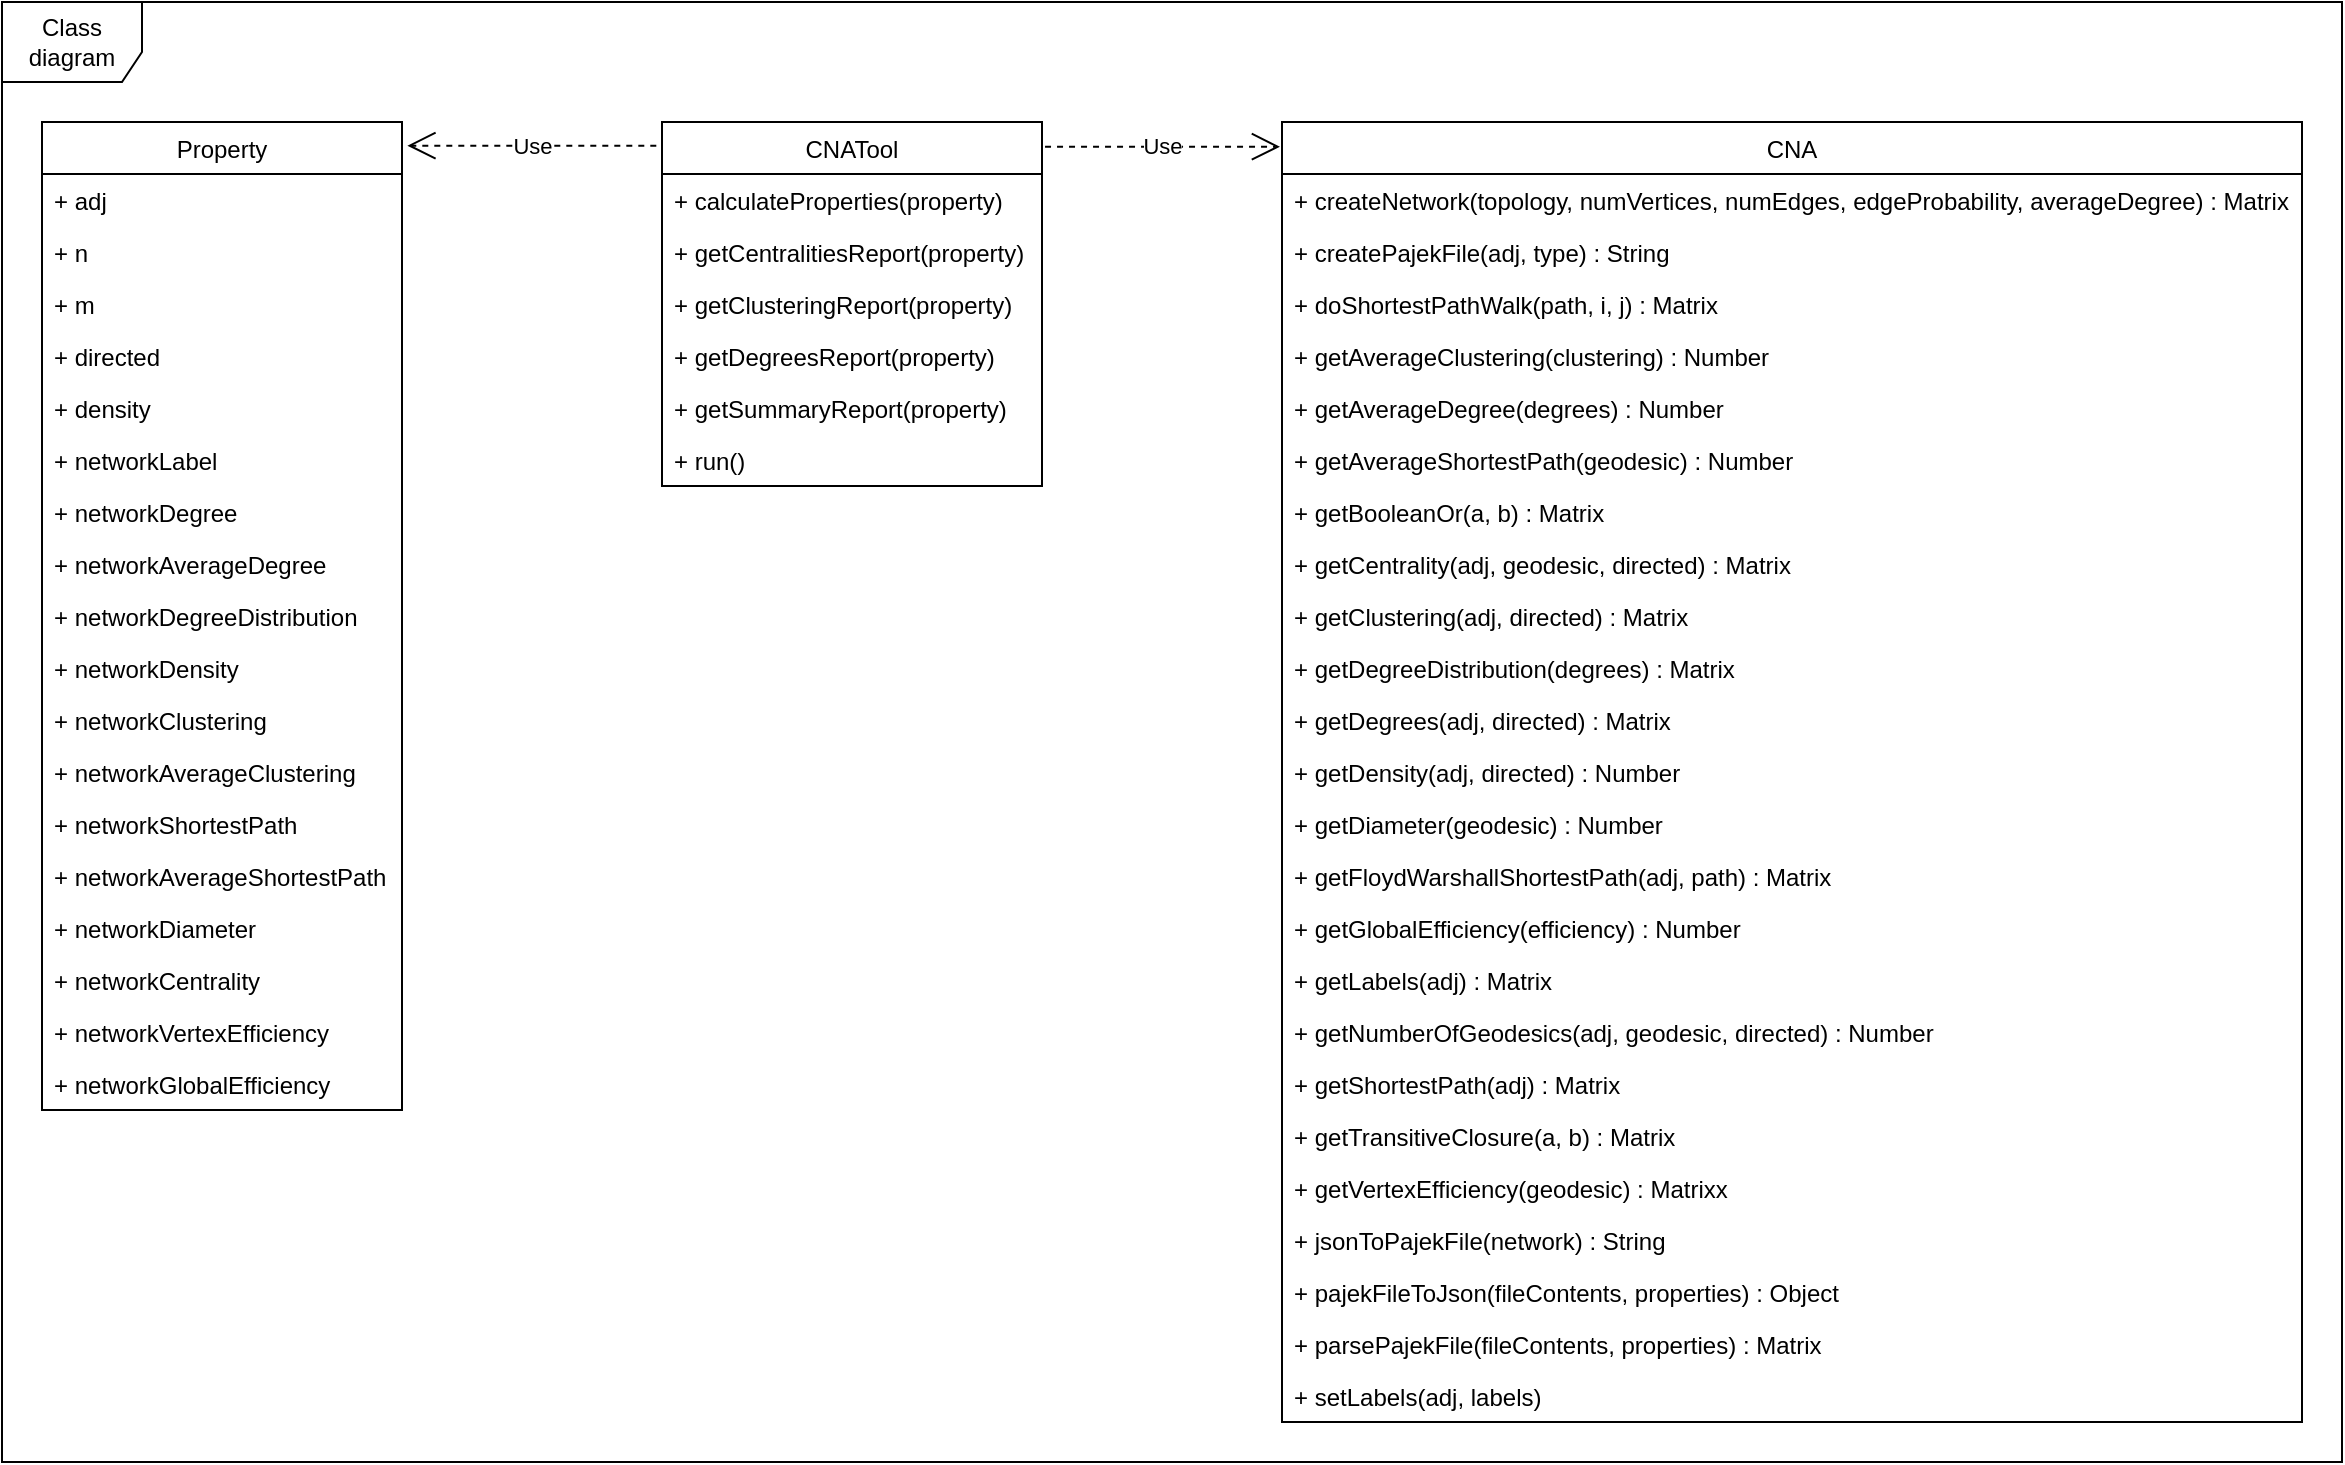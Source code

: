 <mxfile version="13.10.1" type="google"><diagram id="NkVquwhvdha39RtuEEYm" name="Page-1"><mxGraphModel dx="1396" dy="1016" grid="1" gridSize="10" guides="1" tooltips="1" connect="1" arrows="1" fold="1" page="1" pageScale="1" pageWidth="827" pageHeight="1169" math="0" shadow="0"><root><mxCell id="0"/><mxCell id="1" parent="0"/><mxCell id="2fygI9u0MhWTJ-fNJh5U-55" value="Class diagram" style="shape=umlFrame;whiteSpace=wrap;html=1;width=70;height=40;" vertex="1" parent="1"><mxGeometry x="120" y="80" width="1170" height="730" as="geometry"/></mxCell><mxCell id="2fygI9u0MhWTJ-fNJh5U-1" value="Property" style="swimlane;fontStyle=0;childLayout=stackLayout;horizontal=1;startSize=26;fillColor=none;horizontalStack=0;resizeParent=1;resizeParentMax=0;resizeLast=0;collapsible=1;marginBottom=0;resizeWidth=0;autosize=1;container=0;" vertex="1" parent="1"><mxGeometry x="140" y="140" width="180" height="494" as="geometry"/></mxCell><mxCell id="2fygI9u0MhWTJ-fNJh5U-2" value="+ adj" style="text;strokeColor=none;fillColor=none;align=left;verticalAlign=top;spacingLeft=4;spacingRight=4;overflow=hidden;rotatable=0;points=[[0,0.5],[1,0.5]];portConstraint=eastwest;" vertex="1" parent="2fygI9u0MhWTJ-fNJh5U-1"><mxGeometry y="26" width="180" height="26" as="geometry"/></mxCell><mxCell id="2fygI9u0MhWTJ-fNJh5U-3" value="+ n" style="text;strokeColor=none;fillColor=none;align=left;verticalAlign=top;spacingLeft=4;spacingRight=4;overflow=hidden;rotatable=0;points=[[0,0.5],[1,0.5]];portConstraint=eastwest;" vertex="1" parent="2fygI9u0MhWTJ-fNJh5U-1"><mxGeometry y="52" width="180" height="26" as="geometry"/></mxCell><mxCell id="2fygI9u0MhWTJ-fNJh5U-4" value="+ m" style="text;strokeColor=none;fillColor=none;align=left;verticalAlign=top;spacingLeft=4;spacingRight=4;overflow=hidden;rotatable=0;points=[[0,0.5],[1,0.5]];portConstraint=eastwest;" vertex="1" parent="2fygI9u0MhWTJ-fNJh5U-1"><mxGeometry y="78" width="180" height="26" as="geometry"/></mxCell><mxCell id="2fygI9u0MhWTJ-fNJh5U-6" value="+ directed" style="text;strokeColor=none;fillColor=none;align=left;verticalAlign=top;spacingLeft=4;spacingRight=4;overflow=hidden;rotatable=0;points=[[0,0.5],[1,0.5]];portConstraint=eastwest;" vertex="1" parent="2fygI9u0MhWTJ-fNJh5U-1"><mxGeometry y="104" width="180" height="26" as="geometry"/></mxCell><mxCell id="2fygI9u0MhWTJ-fNJh5U-7" value="+ density" style="text;strokeColor=none;fillColor=none;align=left;verticalAlign=top;spacingLeft=4;spacingRight=4;overflow=hidden;rotatable=0;points=[[0,0.5],[1,0.5]];portConstraint=eastwest;" vertex="1" parent="2fygI9u0MhWTJ-fNJh5U-1"><mxGeometry y="130" width="180" height="26" as="geometry"/></mxCell><mxCell id="2fygI9u0MhWTJ-fNJh5U-8" value="+ networkLabel" style="text;strokeColor=none;fillColor=none;align=left;verticalAlign=top;spacingLeft=4;spacingRight=4;overflow=hidden;rotatable=0;points=[[0,0.5],[1,0.5]];portConstraint=eastwest;" vertex="1" parent="2fygI9u0MhWTJ-fNJh5U-1"><mxGeometry y="156" width="180" height="26" as="geometry"/></mxCell><mxCell id="2fygI9u0MhWTJ-fNJh5U-9" value="+ networkDegree" style="text;strokeColor=none;fillColor=none;align=left;verticalAlign=top;spacingLeft=4;spacingRight=4;overflow=hidden;rotatable=0;points=[[0,0.5],[1,0.5]];portConstraint=eastwest;" vertex="1" parent="2fygI9u0MhWTJ-fNJh5U-1"><mxGeometry y="182" width="180" height="26" as="geometry"/></mxCell><mxCell id="2fygI9u0MhWTJ-fNJh5U-10" value="+ networkAverageDegree" style="text;strokeColor=none;fillColor=none;align=left;verticalAlign=top;spacingLeft=4;spacingRight=4;overflow=hidden;rotatable=0;points=[[0,0.5],[1,0.5]];portConstraint=eastwest;" vertex="1" parent="2fygI9u0MhWTJ-fNJh5U-1"><mxGeometry y="208" width="180" height="26" as="geometry"/></mxCell><mxCell id="2fygI9u0MhWTJ-fNJh5U-11" value="+ networkDegreeDistribution" style="text;strokeColor=none;fillColor=none;align=left;verticalAlign=top;spacingLeft=4;spacingRight=4;overflow=hidden;rotatable=0;points=[[0,0.5],[1,0.5]];portConstraint=eastwest;" vertex="1" parent="2fygI9u0MhWTJ-fNJh5U-1"><mxGeometry y="234" width="180" height="26" as="geometry"/></mxCell><mxCell id="2fygI9u0MhWTJ-fNJh5U-12" value="+ networkDensity" style="text;strokeColor=none;fillColor=none;align=left;verticalAlign=top;spacingLeft=4;spacingRight=4;overflow=hidden;rotatable=0;points=[[0,0.5],[1,0.5]];portConstraint=eastwest;" vertex="1" parent="2fygI9u0MhWTJ-fNJh5U-1"><mxGeometry y="260" width="180" height="26" as="geometry"/></mxCell><mxCell id="2fygI9u0MhWTJ-fNJh5U-13" value="+ networkClustering" style="text;strokeColor=none;fillColor=none;align=left;verticalAlign=top;spacingLeft=4;spacingRight=4;overflow=hidden;rotatable=0;points=[[0,0.5],[1,0.5]];portConstraint=eastwest;" vertex="1" parent="2fygI9u0MhWTJ-fNJh5U-1"><mxGeometry y="286" width="180" height="26" as="geometry"/></mxCell><mxCell id="2fygI9u0MhWTJ-fNJh5U-14" value="+ networkAverageClustering" style="text;strokeColor=none;fillColor=none;align=left;verticalAlign=top;spacingLeft=4;spacingRight=4;overflow=hidden;rotatable=0;points=[[0,0.5],[1,0.5]];portConstraint=eastwest;" vertex="1" parent="2fygI9u0MhWTJ-fNJh5U-1"><mxGeometry y="312" width="180" height="26" as="geometry"/></mxCell><mxCell id="2fygI9u0MhWTJ-fNJh5U-15" value="+ networkShortestPath" style="text;strokeColor=none;fillColor=none;align=left;verticalAlign=top;spacingLeft=4;spacingRight=4;overflow=hidden;rotatable=0;points=[[0,0.5],[1,0.5]];portConstraint=eastwest;" vertex="1" parent="2fygI9u0MhWTJ-fNJh5U-1"><mxGeometry y="338" width="180" height="26" as="geometry"/></mxCell><mxCell id="2fygI9u0MhWTJ-fNJh5U-16" value="+ networkAverageShortestPath" style="text;strokeColor=none;fillColor=none;align=left;verticalAlign=top;spacingLeft=4;spacingRight=4;overflow=hidden;rotatable=0;points=[[0,0.5],[1,0.5]];portConstraint=eastwest;" vertex="1" parent="2fygI9u0MhWTJ-fNJh5U-1"><mxGeometry y="364" width="180" height="26" as="geometry"/></mxCell><mxCell id="2fygI9u0MhWTJ-fNJh5U-17" value="+ networkDiameter" style="text;strokeColor=none;fillColor=none;align=left;verticalAlign=top;spacingLeft=4;spacingRight=4;overflow=hidden;rotatable=0;points=[[0,0.5],[1,0.5]];portConstraint=eastwest;" vertex="1" parent="2fygI9u0MhWTJ-fNJh5U-1"><mxGeometry y="390" width="180" height="26" as="geometry"/></mxCell><mxCell id="2fygI9u0MhWTJ-fNJh5U-20" value="+ networkCentrality" style="text;strokeColor=none;fillColor=none;align=left;verticalAlign=top;spacingLeft=4;spacingRight=4;overflow=hidden;rotatable=0;points=[[0,0.5],[1,0.5]];portConstraint=eastwest;" vertex="1" parent="2fygI9u0MhWTJ-fNJh5U-1"><mxGeometry y="416" width="180" height="26" as="geometry"/></mxCell><mxCell id="2fygI9u0MhWTJ-fNJh5U-18" value="+ networkVertexEfficiency" style="text;strokeColor=none;fillColor=none;align=left;verticalAlign=top;spacingLeft=4;spacingRight=4;overflow=hidden;rotatable=0;points=[[0,0.5],[1,0.5]];portConstraint=eastwest;" vertex="1" parent="2fygI9u0MhWTJ-fNJh5U-1"><mxGeometry y="442" width="180" height="26" as="geometry"/></mxCell><mxCell id="2fygI9u0MhWTJ-fNJh5U-19" value="+ networkGlobalEfficiency" style="text;strokeColor=none;fillColor=none;align=left;verticalAlign=top;spacingLeft=4;spacingRight=4;overflow=hidden;rotatable=0;points=[[0,0.5],[1,0.5]];portConstraint=eastwest;" vertex="1" parent="2fygI9u0MhWTJ-fNJh5U-1"><mxGeometry y="468" width="180" height="26" as="geometry"/></mxCell><mxCell id="2fygI9u0MhWTJ-fNJh5U-21" value="CNATool" style="swimlane;fontStyle=0;childLayout=stackLayout;horizontal=1;startSize=26;fillColor=none;horizontalStack=0;resizeParent=1;resizeParentMax=0;resizeLast=0;collapsible=1;marginBottom=0;autosize=1;" vertex="1" parent="1"><mxGeometry x="450" y="140" width="190" height="182" as="geometry"/></mxCell><mxCell id="2fygI9u0MhWTJ-fNJh5U-22" value="+ calculateProperties(property)" style="text;strokeColor=none;fillColor=none;align=left;verticalAlign=top;spacingLeft=4;spacingRight=4;overflow=hidden;rotatable=0;points=[[0,0.5],[1,0.5]];portConstraint=eastwest;" vertex="1" parent="2fygI9u0MhWTJ-fNJh5U-21"><mxGeometry y="26" width="190" height="26" as="geometry"/></mxCell><mxCell id="2fygI9u0MhWTJ-fNJh5U-23" value="+ getCentralitiesReport(property)" style="text;strokeColor=none;fillColor=none;align=left;verticalAlign=top;spacingLeft=4;spacingRight=4;overflow=hidden;rotatable=0;points=[[0,0.5],[1,0.5]];portConstraint=eastwest;" vertex="1" parent="2fygI9u0MhWTJ-fNJh5U-21"><mxGeometry y="52" width="190" height="26" as="geometry"/></mxCell><mxCell id="2fygI9u0MhWTJ-fNJh5U-24" value="+ getClusteringReport(property)" style="text;strokeColor=none;fillColor=none;align=left;verticalAlign=top;spacingLeft=4;spacingRight=4;overflow=hidden;rotatable=0;points=[[0,0.5],[1,0.5]];portConstraint=eastwest;" vertex="1" parent="2fygI9u0MhWTJ-fNJh5U-21"><mxGeometry y="78" width="190" height="26" as="geometry"/></mxCell><mxCell id="2fygI9u0MhWTJ-fNJh5U-26" value="+ getDegreesReport(property)" style="text;strokeColor=none;fillColor=none;align=left;verticalAlign=top;spacingLeft=4;spacingRight=4;overflow=hidden;rotatable=0;points=[[0,0.5],[1,0.5]];portConstraint=eastwest;" vertex="1" parent="2fygI9u0MhWTJ-fNJh5U-21"><mxGeometry y="104" width="190" height="26" as="geometry"/></mxCell><mxCell id="2fygI9u0MhWTJ-fNJh5U-27" value="+ getSummaryReport(property)" style="text;strokeColor=none;fillColor=none;align=left;verticalAlign=top;spacingLeft=4;spacingRight=4;overflow=hidden;rotatable=0;points=[[0,0.5],[1,0.5]];portConstraint=eastwest;" vertex="1" parent="2fygI9u0MhWTJ-fNJh5U-21"><mxGeometry y="130" width="190" height="26" as="geometry"/></mxCell><mxCell id="2fygI9u0MhWTJ-fNJh5U-28" value="+ run()" style="text;strokeColor=none;fillColor=none;align=left;verticalAlign=top;spacingLeft=4;spacingRight=4;overflow=hidden;rotatable=0;points=[[0,0.5],[1,0.5]];portConstraint=eastwest;" vertex="1" parent="2fygI9u0MhWTJ-fNJh5U-21"><mxGeometry y="156" width="190" height="26" as="geometry"/></mxCell><mxCell id="2fygI9u0MhWTJ-fNJh5U-25" value="Use" style="endArrow=open;endSize=12;dashed=1;html=1;entryX=1.015;entryY=0.024;entryDx=0;entryDy=0;entryPerimeter=0;exitX=-0.015;exitY=0.065;exitDx=0;exitDy=0;exitPerimeter=0;" edge="1" parent="1" source="2fygI9u0MhWTJ-fNJh5U-21" target="2fygI9u0MhWTJ-fNJh5U-1"><mxGeometry width="160" relative="1" as="geometry"><mxPoint x="440" y="152" as="sourcePoint"/><mxPoint x="340" y="180" as="targetPoint"/></mxGeometry></mxCell><mxCell id="2fygI9u0MhWTJ-fNJh5U-29" value="CNA" style="swimlane;fontStyle=0;childLayout=stackLayout;horizontal=1;startSize=26;fillColor=none;horizontalStack=0;resizeParent=1;resizeParentMax=0;resizeLast=0;collapsible=1;marginBottom=0;" vertex="1" parent="1"><mxGeometry x="760" y="140" width="510" height="650" as="geometry"/></mxCell><mxCell id="2fygI9u0MhWTJ-fNJh5U-30" value="+ createNetwork(topology, numVertices, numEdges, edgeProbability, averageDegree) : Matrix" style="text;strokeColor=none;fillColor=none;align=left;verticalAlign=top;spacingLeft=4;spacingRight=4;overflow=hidden;rotatable=0;points=[[0,0.5],[1,0.5]];portConstraint=eastwest;" vertex="1" parent="2fygI9u0MhWTJ-fNJh5U-29"><mxGeometry y="26" width="510" height="26" as="geometry"/></mxCell><mxCell id="2fygI9u0MhWTJ-fNJh5U-31" value="+ createPajekFile(adj, type) : String" style="text;strokeColor=none;fillColor=none;align=left;verticalAlign=top;spacingLeft=4;spacingRight=4;overflow=hidden;rotatable=0;points=[[0,0.5],[1,0.5]];portConstraint=eastwest;" vertex="1" parent="2fygI9u0MhWTJ-fNJh5U-29"><mxGeometry y="52" width="510" height="26" as="geometry"/></mxCell><mxCell id="2fygI9u0MhWTJ-fNJh5U-32" value="+ doShortestPathWalk(path, i, j) : Matrix" style="text;strokeColor=none;fillColor=none;align=left;verticalAlign=top;spacingLeft=4;spacingRight=4;overflow=hidden;rotatable=0;points=[[0,0.5],[1,0.5]];portConstraint=eastwest;" vertex="1" parent="2fygI9u0MhWTJ-fNJh5U-29"><mxGeometry y="78" width="510" height="26" as="geometry"/></mxCell><mxCell id="2fygI9u0MhWTJ-fNJh5U-34" value="+ getAverageClustering(clustering) : Number" style="text;strokeColor=none;fillColor=none;align=left;verticalAlign=top;spacingLeft=4;spacingRight=4;overflow=hidden;rotatable=0;points=[[0,0.5],[1,0.5]];portConstraint=eastwest;" vertex="1" parent="2fygI9u0MhWTJ-fNJh5U-29"><mxGeometry y="104" width="510" height="26" as="geometry"/></mxCell><mxCell id="2fygI9u0MhWTJ-fNJh5U-35" value="+ getAverageDegree(degrees) : Number" style="text;strokeColor=none;fillColor=none;align=left;verticalAlign=top;spacingLeft=4;spacingRight=4;overflow=hidden;rotatable=0;points=[[0,0.5],[1,0.5]];portConstraint=eastwest;" vertex="1" parent="2fygI9u0MhWTJ-fNJh5U-29"><mxGeometry y="130" width="510" height="26" as="geometry"/></mxCell><mxCell id="2fygI9u0MhWTJ-fNJh5U-36" value="+ getAverageShortestPath(geodesic) : Number" style="text;strokeColor=none;fillColor=none;align=left;verticalAlign=top;spacingLeft=4;spacingRight=4;overflow=hidden;rotatable=0;points=[[0,0.5],[1,0.5]];portConstraint=eastwest;" vertex="1" parent="2fygI9u0MhWTJ-fNJh5U-29"><mxGeometry y="156" width="510" height="26" as="geometry"/></mxCell><mxCell id="2fygI9u0MhWTJ-fNJh5U-37" value="+ getBooleanOr(a, b) : Matrix" style="text;strokeColor=none;fillColor=none;align=left;verticalAlign=top;spacingLeft=4;spacingRight=4;overflow=hidden;rotatable=0;points=[[0,0.5],[1,0.5]];portConstraint=eastwest;" vertex="1" parent="2fygI9u0MhWTJ-fNJh5U-29"><mxGeometry y="182" width="510" height="26" as="geometry"/></mxCell><mxCell id="2fygI9u0MhWTJ-fNJh5U-38" value="+ getCentrality(adj, geodesic, directed) : Matrix" style="text;strokeColor=none;fillColor=none;align=left;verticalAlign=top;spacingLeft=4;spacingRight=4;overflow=hidden;rotatable=0;points=[[0,0.5],[1,0.5]];portConstraint=eastwest;" vertex="1" parent="2fygI9u0MhWTJ-fNJh5U-29"><mxGeometry y="208" width="510" height="26" as="geometry"/></mxCell><mxCell id="2fygI9u0MhWTJ-fNJh5U-39" value="+ getClustering(adj, directed) : Matrix" style="text;strokeColor=none;fillColor=none;align=left;verticalAlign=top;spacingLeft=4;spacingRight=4;overflow=hidden;rotatable=0;points=[[0,0.5],[1,0.5]];portConstraint=eastwest;" vertex="1" parent="2fygI9u0MhWTJ-fNJh5U-29"><mxGeometry y="234" width="510" height="26" as="geometry"/></mxCell><mxCell id="2fygI9u0MhWTJ-fNJh5U-40" value="+ getDegreeDistribution(degrees) : Matrix" style="text;strokeColor=none;fillColor=none;align=left;verticalAlign=top;spacingLeft=4;spacingRight=4;overflow=hidden;rotatable=0;points=[[0,0.5],[1,0.5]];portConstraint=eastwest;" vertex="1" parent="2fygI9u0MhWTJ-fNJh5U-29"><mxGeometry y="260" width="510" height="26" as="geometry"/></mxCell><mxCell id="2fygI9u0MhWTJ-fNJh5U-41" value="+ getDegrees(adj, directed) : Matrix" style="text;strokeColor=none;fillColor=none;align=left;verticalAlign=top;spacingLeft=4;spacingRight=4;overflow=hidden;rotatable=0;points=[[0,0.5],[1,0.5]];portConstraint=eastwest;" vertex="1" parent="2fygI9u0MhWTJ-fNJh5U-29"><mxGeometry y="286" width="510" height="26" as="geometry"/></mxCell><mxCell id="2fygI9u0MhWTJ-fNJh5U-42" value="+ getDensity(adj, directed) : Number" style="text;strokeColor=none;fillColor=none;align=left;verticalAlign=top;spacingLeft=4;spacingRight=4;overflow=hidden;rotatable=0;points=[[0,0.5],[1,0.5]];portConstraint=eastwest;" vertex="1" parent="2fygI9u0MhWTJ-fNJh5U-29"><mxGeometry y="312" width="510" height="26" as="geometry"/></mxCell><mxCell id="2fygI9u0MhWTJ-fNJh5U-43" value="+ getDiameter(geodesic) : Number" style="text;strokeColor=none;fillColor=none;align=left;verticalAlign=top;spacingLeft=4;spacingRight=4;overflow=hidden;rotatable=0;points=[[0,0.5],[1,0.5]];portConstraint=eastwest;" vertex="1" parent="2fygI9u0MhWTJ-fNJh5U-29"><mxGeometry y="338" width="510" height="26" as="geometry"/></mxCell><mxCell id="2fygI9u0MhWTJ-fNJh5U-44" value="+ getFloydWarshallShortestPath(adj, path) : Matrix" style="text;strokeColor=none;fillColor=none;align=left;verticalAlign=top;spacingLeft=4;spacingRight=4;overflow=hidden;rotatable=0;points=[[0,0.5],[1,0.5]];portConstraint=eastwest;" vertex="1" parent="2fygI9u0MhWTJ-fNJh5U-29"><mxGeometry y="364" width="510" height="26" as="geometry"/></mxCell><mxCell id="2fygI9u0MhWTJ-fNJh5U-45" value="+ getGlobalEfficiency(efficiency) : Number" style="text;strokeColor=none;fillColor=none;align=left;verticalAlign=top;spacingLeft=4;spacingRight=4;overflow=hidden;rotatable=0;points=[[0,0.5],[1,0.5]];portConstraint=eastwest;" vertex="1" parent="2fygI9u0MhWTJ-fNJh5U-29"><mxGeometry y="390" width="510" height="26" as="geometry"/></mxCell><mxCell id="2fygI9u0MhWTJ-fNJh5U-46" value="+ getLabels(adj) : Matrix" style="text;strokeColor=none;fillColor=none;align=left;verticalAlign=top;spacingLeft=4;spacingRight=4;overflow=hidden;rotatable=0;points=[[0,0.5],[1,0.5]];portConstraint=eastwest;" vertex="1" parent="2fygI9u0MhWTJ-fNJh5U-29"><mxGeometry y="416" width="510" height="26" as="geometry"/></mxCell><mxCell id="2fygI9u0MhWTJ-fNJh5U-48" value="+ getNumberOfGeodesics(adj, geodesic, directed) : Number" style="text;strokeColor=none;fillColor=none;align=left;verticalAlign=top;spacingLeft=4;spacingRight=4;overflow=hidden;rotatable=0;points=[[0,0.5],[1,0.5]];portConstraint=eastwest;" vertex="1" parent="2fygI9u0MhWTJ-fNJh5U-29"><mxGeometry y="442" width="510" height="26" as="geometry"/></mxCell><mxCell id="2fygI9u0MhWTJ-fNJh5U-49" value="+ getShortestPath(adj) : Matrix" style="text;strokeColor=none;fillColor=none;align=left;verticalAlign=top;spacingLeft=4;spacingRight=4;overflow=hidden;rotatable=0;points=[[0,0.5],[1,0.5]];portConstraint=eastwest;" vertex="1" parent="2fygI9u0MhWTJ-fNJh5U-29"><mxGeometry y="468" width="510" height="26" as="geometry"/></mxCell><mxCell id="2fygI9u0MhWTJ-fNJh5U-50" value="+ getTransitiveClosure(a, b) : Matrix" style="text;strokeColor=none;fillColor=none;align=left;verticalAlign=top;spacingLeft=4;spacingRight=4;overflow=hidden;rotatable=0;points=[[0,0.5],[1,0.5]];portConstraint=eastwest;" vertex="1" parent="2fygI9u0MhWTJ-fNJh5U-29"><mxGeometry y="494" width="510" height="26" as="geometry"/></mxCell><mxCell id="2fygI9u0MhWTJ-fNJh5U-51" value="+ getVertexEfficiency(geodesic) : Matrixx" style="text;strokeColor=none;fillColor=none;align=left;verticalAlign=top;spacingLeft=4;spacingRight=4;overflow=hidden;rotatable=0;points=[[0,0.5],[1,0.5]];portConstraint=eastwest;" vertex="1" parent="2fygI9u0MhWTJ-fNJh5U-29"><mxGeometry y="520" width="510" height="26" as="geometry"/></mxCell><mxCell id="2fygI9u0MhWTJ-fNJh5U-52" value="+ jsonToPajekFile(network) : String" style="text;strokeColor=none;fillColor=none;align=left;verticalAlign=top;spacingLeft=4;spacingRight=4;overflow=hidden;rotatable=0;points=[[0,0.5],[1,0.5]];portConstraint=eastwest;" vertex="1" parent="2fygI9u0MhWTJ-fNJh5U-29"><mxGeometry y="546" width="510" height="26" as="geometry"/></mxCell><mxCell id="2fygI9u0MhWTJ-fNJh5U-53" value="+ pajekFileToJson(fileContents, properties) : Object" style="text;strokeColor=none;fillColor=none;align=left;verticalAlign=top;spacingLeft=4;spacingRight=4;overflow=hidden;rotatable=0;points=[[0,0.5],[1,0.5]];portConstraint=eastwest;" vertex="1" parent="2fygI9u0MhWTJ-fNJh5U-29"><mxGeometry y="572" width="510" height="26" as="geometry"/></mxCell><mxCell id="2fygI9u0MhWTJ-fNJh5U-54" value="+ parsePajekFile(fileContents, properties) : Matrix" style="text;strokeColor=none;fillColor=none;align=left;verticalAlign=top;spacingLeft=4;spacingRight=4;overflow=hidden;rotatable=0;points=[[0,0.5],[1,0.5]];portConstraint=eastwest;" vertex="1" parent="2fygI9u0MhWTJ-fNJh5U-29"><mxGeometry y="598" width="510" height="26" as="geometry"/></mxCell><mxCell id="2fygI9u0MhWTJ-fNJh5U-47" value="+ setLabels(adj, labels)" style="text;strokeColor=none;fillColor=none;align=left;verticalAlign=top;spacingLeft=4;spacingRight=4;overflow=hidden;rotatable=0;points=[[0,0.5],[1,0.5]];portConstraint=eastwest;" vertex="1" parent="2fygI9u0MhWTJ-fNJh5U-29"><mxGeometry y="624" width="510" height="26" as="geometry"/></mxCell><mxCell id="2fygI9u0MhWTJ-fNJh5U-33" value="Use" style="endArrow=open;endSize=12;dashed=1;html=1;exitX=1.008;exitY=0.068;exitDx=0;exitDy=0;exitPerimeter=0;entryX=-0.002;entryY=0.019;entryDx=0;entryDy=0;entryPerimeter=0;" edge="1" parent="1" source="2fygI9u0MhWTJ-fNJh5U-21" target="2fygI9u0MhWTJ-fNJh5U-29"><mxGeometry width="160" relative="1" as="geometry"><mxPoint x="650" y="150" as="sourcePoint"/><mxPoint x="800" y="150" as="targetPoint"/></mxGeometry></mxCell></root></mxGraphModel></diagram></mxfile>